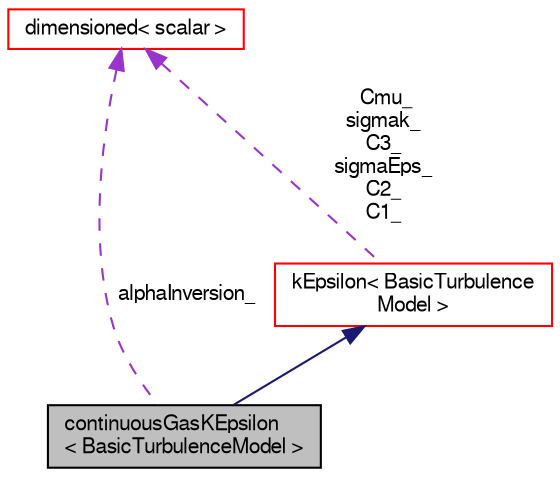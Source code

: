 digraph "continuousGasKEpsilon&lt; BasicTurbulenceModel &gt;"
{
  bgcolor="transparent";
  edge [fontname="FreeSans",fontsize="10",labelfontname="FreeSans",labelfontsize="10"];
  node [fontname="FreeSans",fontsize="10",shape=record];
  Node6 [label="continuousGasKEpsilon\l\< BasicTurbulenceModel \>",height=0.2,width=0.4,color="black", fillcolor="grey75", style="filled", fontcolor="black"];
  Node7 -> Node6 [dir="back",color="midnightblue",fontsize="10",style="solid",fontname="FreeSans"];
  Node7 [label="kEpsilon\< BasicTurbulence\lModel \>",height=0.2,width=0.4,color="red",URL="$a31302.html",tooltip="Standard k-epsilon turbulence model for compressible flows including rapid distortion theory (RDT) ba..."];
  Node25 -> Node7 [dir="back",color="darkorchid3",fontsize="10",style="dashed",label=" Cmu_\nsigmak_\nC3_\nsigmaEps_\nC2_\nC1_" ,fontname="FreeSans"];
  Node25 [label="dimensioned\< scalar \>",height=0.2,width=0.4,color="red",URL="$a26366.html"];
  Node25 -> Node6 [dir="back",color="darkorchid3",fontsize="10",style="dashed",label=" alphaInversion_" ,fontname="FreeSans"];
}
